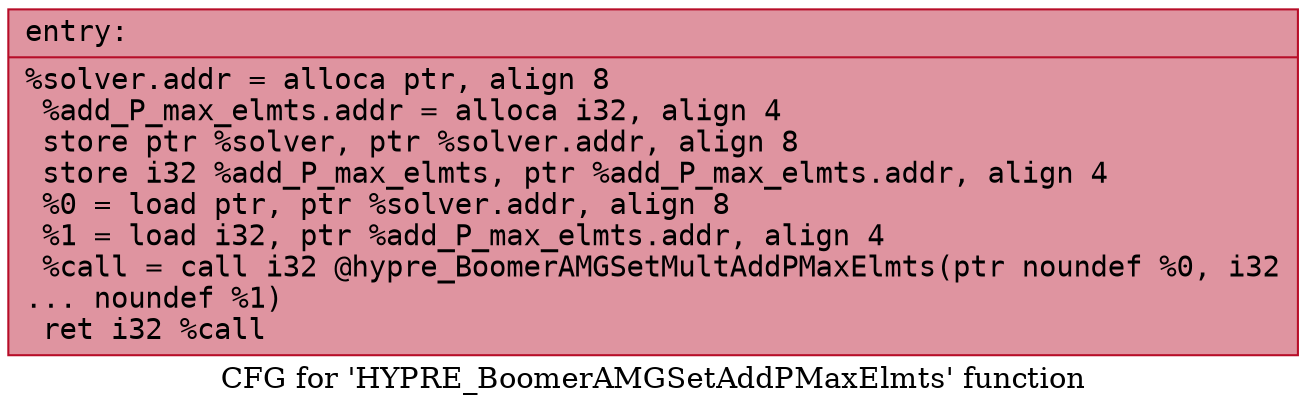 digraph "CFG for 'HYPRE_BoomerAMGSetAddPMaxElmts' function" {
	label="CFG for 'HYPRE_BoomerAMGSetAddPMaxElmts' function";

	Node0x55f5a9a92a70 [shape=record,color="#b70d28ff", style=filled, fillcolor="#b70d2870" fontname="Courier",label="{entry:\l|  %solver.addr = alloca ptr, align 8\l  %add_P_max_elmts.addr = alloca i32, align 4\l  store ptr %solver, ptr %solver.addr, align 8\l  store i32 %add_P_max_elmts, ptr %add_P_max_elmts.addr, align 4\l  %0 = load ptr, ptr %solver.addr, align 8\l  %1 = load i32, ptr %add_P_max_elmts.addr, align 4\l  %call = call i32 @hypre_BoomerAMGSetMultAddPMaxElmts(ptr noundef %0, i32\l... noundef %1)\l  ret i32 %call\l}"];
}
